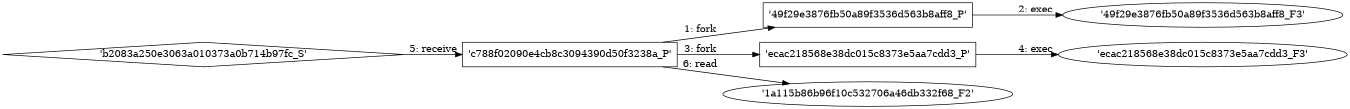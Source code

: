 digraph "D:\Learning\Paper\apt\基于CTI的攻击预警\Dataset\攻击图\ASGfromALLCTI\Without Necurs, Locky Struggles.dot" {
rankdir="LR"
size="9"
fixedsize="false"
splines="true"
nodesep=0.3
ranksep=0
fontsize=10
overlap="scalexy"
engine= "neato"
	"'c788f02090e4cb8c3094390d50f3238a_P'" [node_type=Process shape=box]
	"'49f29e3876fb50a89f3536d563b8aff8_P'" [node_type=Process shape=box]
	"'c788f02090e4cb8c3094390d50f3238a_P'" -> "'49f29e3876fb50a89f3536d563b8aff8_P'" [label="1: fork"]
	"'49f29e3876fb50a89f3536d563b8aff8_P'" [node_type=Process shape=box]
	"'49f29e3876fb50a89f3536d563b8aff8_F3'" [node_type=File shape=ellipse]
	"'49f29e3876fb50a89f3536d563b8aff8_P'" -> "'49f29e3876fb50a89f3536d563b8aff8_F3'" [label="2: exec"]
	"'c788f02090e4cb8c3094390d50f3238a_P'" [node_type=Process shape=box]
	"'ecac218568e38dc015c8373e5aa7cdd3_P'" [node_type=Process shape=box]
	"'c788f02090e4cb8c3094390d50f3238a_P'" -> "'ecac218568e38dc015c8373e5aa7cdd3_P'" [label="3: fork"]
	"'ecac218568e38dc015c8373e5aa7cdd3_P'" [node_type=Process shape=box]
	"'ecac218568e38dc015c8373e5aa7cdd3_F3'" [node_type=File shape=ellipse]
	"'ecac218568e38dc015c8373e5aa7cdd3_P'" -> "'ecac218568e38dc015c8373e5aa7cdd3_F3'" [label="4: exec"]
	"'c788f02090e4cb8c3094390d50f3238a_P'" [node_type=Process shape=box]
	"'b2083a250e3063a010373a0b714b97fc_S'" [node_type=Socket shape=diamond]
	"'b2083a250e3063a010373a0b714b97fc_S'" -> "'c788f02090e4cb8c3094390d50f3238a_P'" [label="5: receive"]
	"'1a115b86b96f10c532706a46db332f68_F2'" [node_type=file shape=ellipse]
	"'c788f02090e4cb8c3094390d50f3238a_P'" [node_type=Process shape=box]
	"'c788f02090e4cb8c3094390d50f3238a_P'" -> "'1a115b86b96f10c532706a46db332f68_F2'" [label="6: read"]
}
